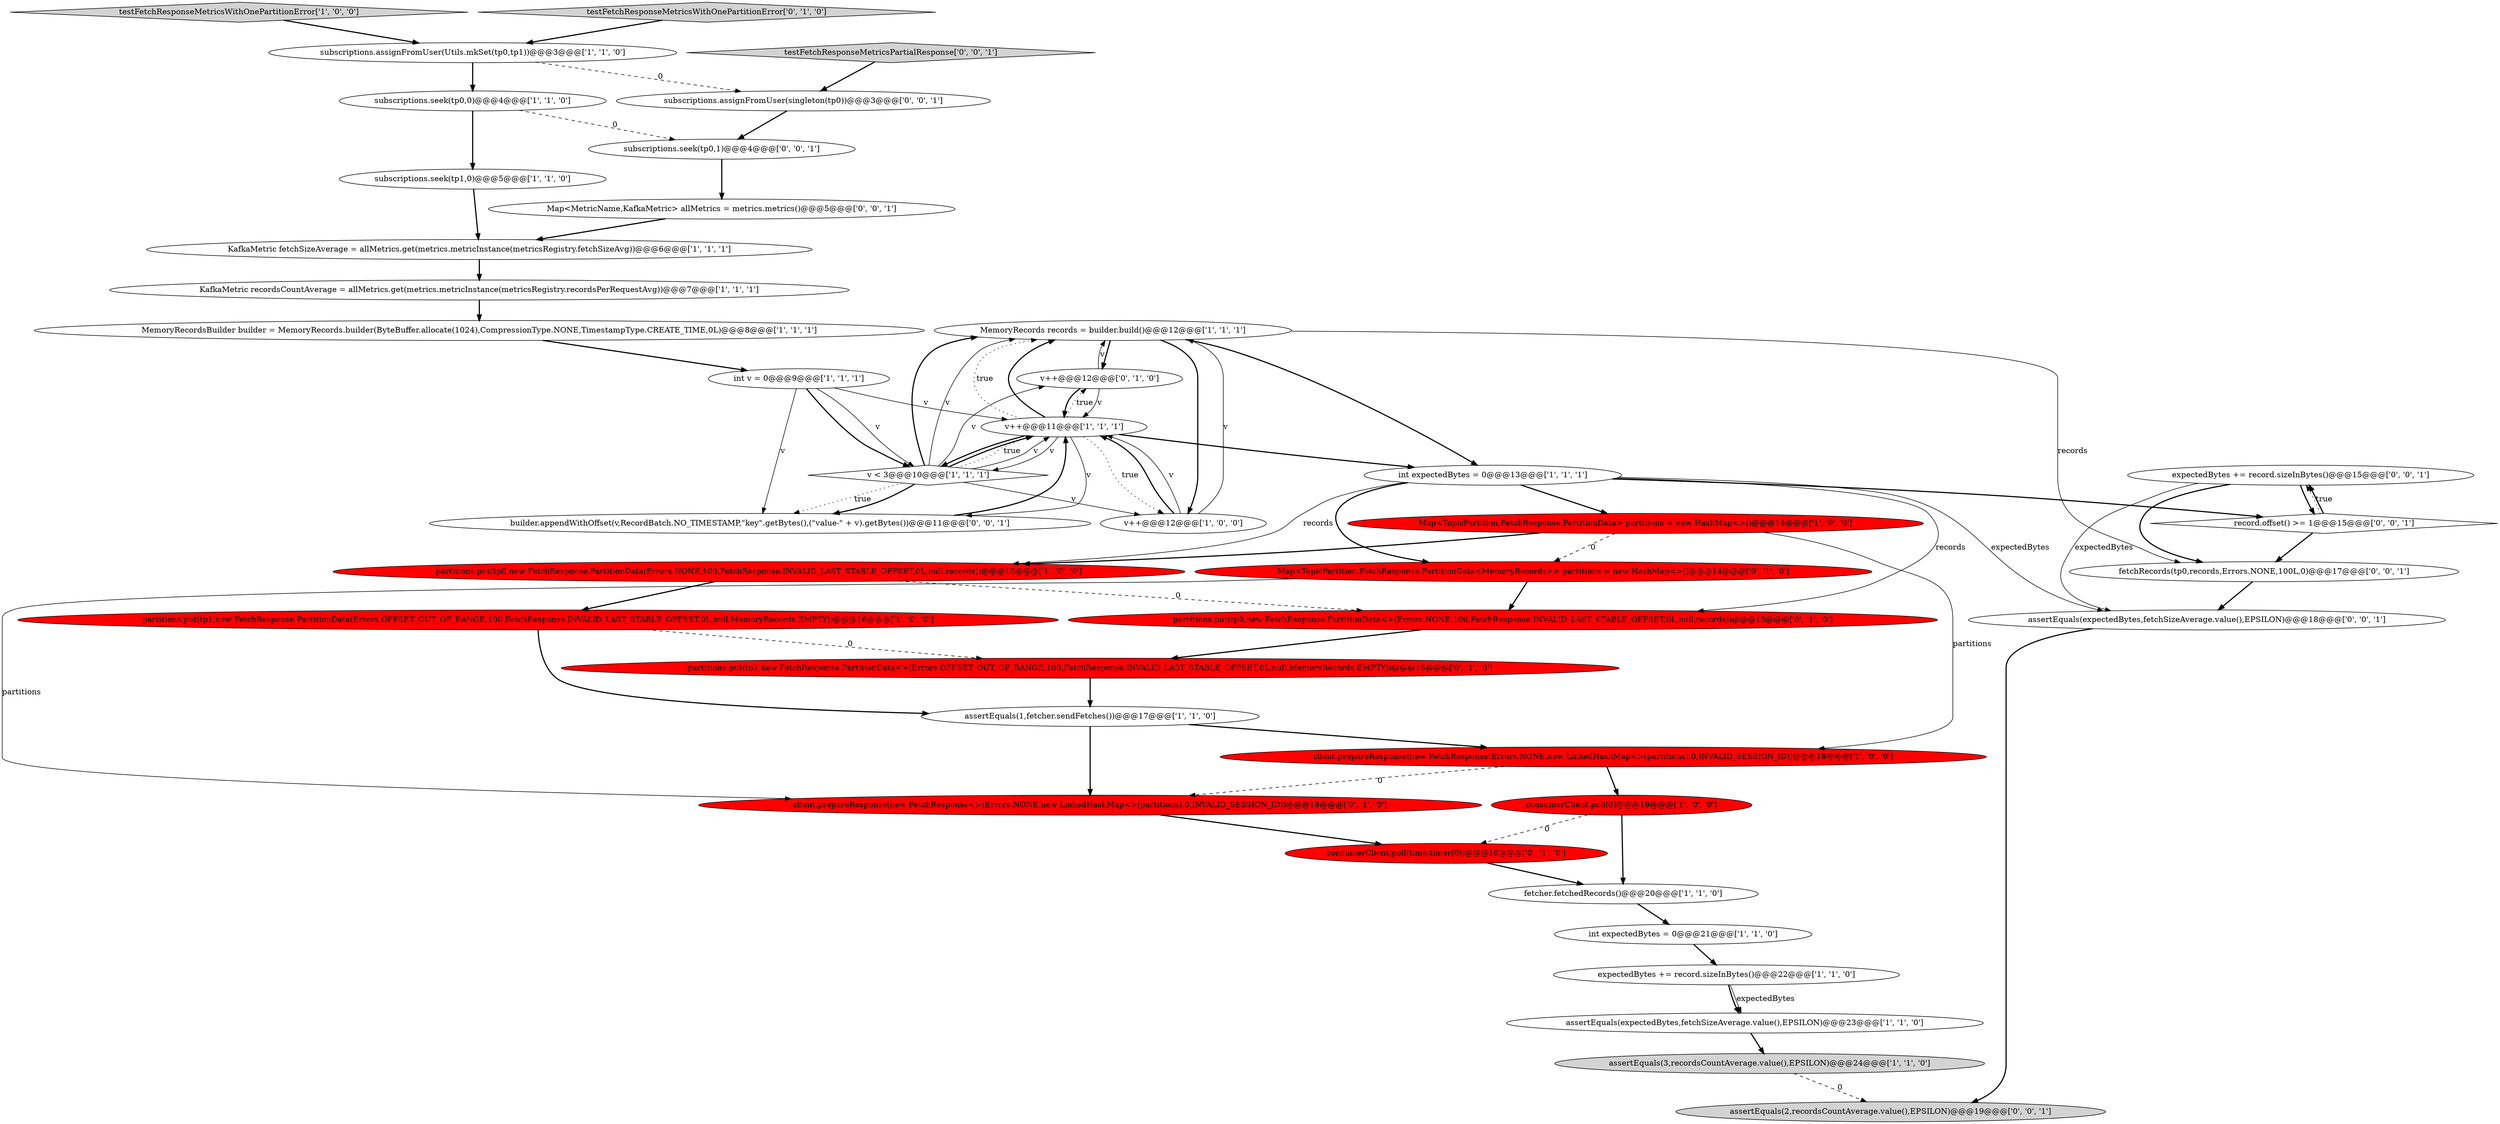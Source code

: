 digraph {
16 [style = filled, label = "Map<TopicPartition,FetchResponse.PartitionData> partitions = new HashMap<>()@@@14@@@['1', '0', '0']", fillcolor = red, shape = ellipse image = "AAA1AAABBB1BBB"];
11 [style = filled, label = "assertEquals(3,recordsCountAverage.value(),EPSILON)@@@24@@@['1', '1', '0']", fillcolor = lightgray, shape = ellipse image = "AAA0AAABBB1BBB"];
30 [style = filled, label = "consumerClient.poll(time.timer(0))@@@19@@@['0', '1', '0']", fillcolor = red, shape = ellipse image = "AAA1AAABBB2BBB"];
35 [style = filled, label = "expectedBytes += record.sizeInBytes()@@@15@@@['0', '0', '1']", fillcolor = white, shape = ellipse image = "AAA0AAABBB3BBB"];
23 [style = filled, label = "subscriptions.seek(tp1,0)@@@5@@@['1', '1', '0']", fillcolor = white, shape = ellipse image = "AAA0AAABBB1BBB"];
7 [style = filled, label = "assertEquals(1,fetcher.sendFetches())@@@17@@@['1', '1', '0']", fillcolor = white, shape = ellipse image = "AAA0AAABBB1BBB"];
8 [style = filled, label = "MemoryRecords records = builder.build()@@@12@@@['1', '1', '1']", fillcolor = white, shape = ellipse image = "AAA0AAABBB1BBB"];
37 [style = filled, label = "testFetchResponseMetricsPartialResponse['0', '0', '1']", fillcolor = lightgray, shape = diamond image = "AAA0AAABBB3BBB"];
13 [style = filled, label = "fetcher.fetchedRecords()@@@20@@@['1', '1', '0']", fillcolor = white, shape = ellipse image = "AAA0AAABBB1BBB"];
9 [style = filled, label = "testFetchResponseMetricsWithOnePartitionError['1', '0', '0']", fillcolor = lightgray, shape = diamond image = "AAA0AAABBB1BBB"];
14 [style = filled, label = "int v = 0@@@9@@@['1', '1', '1']", fillcolor = white, shape = ellipse image = "AAA0AAABBB1BBB"];
29 [style = filled, label = "client.prepareResponse(new FetchResponse<>(Errors.NONE,new LinkedHashMap<>(partitions),0,INVALID_SESSION_ID))@@@18@@@['0', '1', '0']", fillcolor = red, shape = ellipse image = "AAA1AAABBB2BBB"];
10 [style = filled, label = "consumerClient.poll(0)@@@19@@@['1', '0', '0']", fillcolor = red, shape = ellipse image = "AAA1AAABBB1BBB"];
36 [style = filled, label = "subscriptions.assignFromUser(singleton(tp0))@@@3@@@['0', '0', '1']", fillcolor = white, shape = ellipse image = "AAA0AAABBB3BBB"];
1 [style = filled, label = "v < 3@@@10@@@['1', '1', '1']", fillcolor = white, shape = diamond image = "AAA0AAABBB1BBB"];
21 [style = filled, label = "MemoryRecordsBuilder builder = MemoryRecords.builder(ByteBuffer.allocate(1024),CompressionType.NONE,TimestampType.CREATE_TIME,0L)@@@8@@@['1', '1', '1']", fillcolor = white, shape = ellipse image = "AAA0AAABBB1BBB"];
24 [style = filled, label = "v++@@@12@@@['0', '1', '0']", fillcolor = white, shape = ellipse image = "AAA0AAABBB2BBB"];
22 [style = filled, label = "subscriptions.seek(tp0,0)@@@4@@@['1', '1', '0']", fillcolor = white, shape = ellipse image = "AAA0AAABBB1BBB"];
17 [style = filled, label = "int expectedBytes = 0@@@21@@@['1', '1', '0']", fillcolor = white, shape = ellipse image = "AAA0AAABBB1BBB"];
4 [style = filled, label = "int expectedBytes = 0@@@13@@@['1', '1', '1']", fillcolor = white, shape = ellipse image = "AAA0AAABBB1BBB"];
40 [style = filled, label = "assertEquals(2,recordsCountAverage.value(),EPSILON)@@@19@@@['0', '0', '1']", fillcolor = lightgray, shape = ellipse image = "AAA0AAABBB3BBB"];
34 [style = filled, label = "assertEquals(expectedBytes,fetchSizeAverage.value(),EPSILON)@@@18@@@['0', '0', '1']", fillcolor = white, shape = ellipse image = "AAA0AAABBB3BBB"];
18 [style = filled, label = "partitions.put(tp1,new FetchResponse.PartitionData(Errors.OFFSET_OUT_OF_RANGE,100,FetchResponse.INVALID_LAST_STABLE_OFFSET,0L,null,MemoryRecords.EMPTY))@@@16@@@['1', '0', '0']", fillcolor = red, shape = ellipse image = "AAA1AAABBB1BBB"];
5 [style = filled, label = "assertEquals(expectedBytes,fetchSizeAverage.value(),EPSILON)@@@23@@@['1', '1', '0']", fillcolor = white, shape = ellipse image = "AAA0AAABBB1BBB"];
31 [style = filled, label = "Map<MetricName,KafkaMetric> allMetrics = metrics.metrics()@@@5@@@['0', '0', '1']", fillcolor = white, shape = ellipse image = "AAA0AAABBB3BBB"];
38 [style = filled, label = "record.offset() >= 1@@@15@@@['0', '0', '1']", fillcolor = white, shape = diamond image = "AAA0AAABBB3BBB"];
28 [style = filled, label = "testFetchResponseMetricsWithOnePartitionError['0', '1', '0']", fillcolor = lightgray, shape = diamond image = "AAA0AAABBB2BBB"];
15 [style = filled, label = "client.prepareResponse(new FetchResponse(Errors.NONE,new LinkedHashMap<>(partitions),0,INVALID_SESSION_ID))@@@18@@@['1', '0', '0']", fillcolor = red, shape = ellipse image = "AAA1AAABBB1BBB"];
26 [style = filled, label = "partitions.put(tp0,new FetchResponse.PartitionData<>(Errors.NONE,100,FetchResponse.INVALID_LAST_STABLE_OFFSET,0L,null,records))@@@15@@@['0', '1', '0']", fillcolor = red, shape = ellipse image = "AAA1AAABBB2BBB"];
0 [style = filled, label = "subscriptions.assignFromUser(Utils.mkSet(tp0,tp1))@@@3@@@['1', '1', '0']", fillcolor = white, shape = ellipse image = "AAA0AAABBB1BBB"];
12 [style = filled, label = "expectedBytes += record.sizeInBytes()@@@22@@@['1', '1', '0']", fillcolor = white, shape = ellipse image = "AAA0AAABBB1BBB"];
39 [style = filled, label = "subscriptions.seek(tp0,1)@@@4@@@['0', '0', '1']", fillcolor = white, shape = ellipse image = "AAA0AAABBB3BBB"];
32 [style = filled, label = "builder.appendWithOffset(v,RecordBatch.NO_TIMESTAMP,\"key\".getBytes(),(\"value-\" + v).getBytes())@@@11@@@['0', '0', '1']", fillcolor = white, shape = ellipse image = "AAA0AAABBB3BBB"];
19 [style = filled, label = "KafkaMetric fetchSizeAverage = allMetrics.get(metrics.metricInstance(metricsRegistry.fetchSizeAvg))@@@6@@@['1', '1', '1']", fillcolor = white, shape = ellipse image = "AAA0AAABBB1BBB"];
6 [style = filled, label = "v++@@@11@@@['1', '1', '1']", fillcolor = white, shape = ellipse image = "AAA0AAABBB1BBB"];
3 [style = filled, label = "partitions.put(tp0,new FetchResponse.PartitionData(Errors.NONE,100,FetchResponse.INVALID_LAST_STABLE_OFFSET,0L,null,records))@@@15@@@['1', '0', '0']", fillcolor = red, shape = ellipse image = "AAA1AAABBB1BBB"];
2 [style = filled, label = "v++@@@12@@@['1', '0', '0']", fillcolor = white, shape = ellipse image = "AAA0AAABBB1BBB"];
20 [style = filled, label = "KafkaMetric recordsCountAverage = allMetrics.get(metrics.metricInstance(metricsRegistry.recordsPerRequestAvg))@@@7@@@['1', '1', '1']", fillcolor = white, shape = ellipse image = "AAA0AAABBB1BBB"];
25 [style = filled, label = "Map<TopicPartition,FetchResponse.PartitionData<MemoryRecords>> partitions = new HashMap<>()@@@14@@@['0', '1', '0']", fillcolor = red, shape = ellipse image = "AAA1AAABBB2BBB"];
27 [style = filled, label = "partitions.put(tp1,new FetchResponse.PartitionData<>(Errors.OFFSET_OUT_OF_RANGE,100,FetchResponse.INVALID_LAST_STABLE_OFFSET,0L,null,MemoryRecords.EMPTY))@@@16@@@['0', '1', '0']", fillcolor = red, shape = ellipse image = "AAA1AAABBB2BBB"];
33 [style = filled, label = "fetchRecords(tp0,records,Errors.NONE,100L,0)@@@17@@@['0', '0', '1']", fillcolor = white, shape = ellipse image = "AAA0AAABBB3BBB"];
4->26 [style = solid, label="records"];
35->34 [style = solid, label="expectedBytes"];
16->15 [style = solid, label="partitions"];
15->10 [style = bold, label=""];
30->13 [style = bold, label=""];
12->5 [style = bold, label=""];
4->25 [style = bold, label=""];
29->30 [style = bold, label=""];
11->40 [style = dashed, label="0"];
2->6 [style = bold, label=""];
32->6 [style = bold, label=""];
6->32 [style = solid, label="v"];
3->18 [style = bold, label=""];
28->0 [style = bold, label=""];
13->17 [style = bold, label=""];
39->31 [style = bold, label=""];
27->7 [style = bold, label=""];
1->6 [style = dotted, label="true"];
12->5 [style = solid, label="expectedBytes"];
35->38 [style = bold, label=""];
8->4 [style = bold, label=""];
0->36 [style = dashed, label="0"];
4->16 [style = bold, label=""];
14->1 [style = solid, label="v"];
7->29 [style = bold, label=""];
16->3 [style = bold, label=""];
14->6 [style = solid, label="v"];
4->38 [style = bold, label=""];
2->8 [style = solid, label="v"];
37->36 [style = bold, label=""];
14->32 [style = solid, label="v"];
16->25 [style = dashed, label="0"];
19->20 [style = bold, label=""];
1->24 [style = solid, label="v"];
4->3 [style = solid, label="records"];
15->29 [style = dashed, label="0"];
22->23 [style = bold, label=""];
1->32 [style = dotted, label="true"];
4->34 [style = solid, label="expectedBytes"];
6->4 [style = bold, label=""];
26->27 [style = bold, label=""];
1->6 [style = solid, label="v"];
25->26 [style = bold, label=""];
1->32 [style = bold, label=""];
5->11 [style = bold, label=""];
18->7 [style = bold, label=""];
38->35 [style = bold, label=""];
38->33 [style = bold, label=""];
2->6 [style = solid, label="v"];
8->24 [style = bold, label=""];
6->24 [style = dotted, label="true"];
1->8 [style = bold, label=""];
34->40 [style = bold, label=""];
3->26 [style = dashed, label="0"];
18->27 [style = dashed, label="0"];
8->33 [style = solid, label="records"];
25->29 [style = solid, label="partitions"];
36->39 [style = bold, label=""];
6->1 [style = bold, label=""];
17->12 [style = bold, label=""];
1->6 [style = bold, label=""];
6->2 [style = dotted, label="true"];
10->30 [style = dashed, label="0"];
1->8 [style = solid, label="v"];
8->2 [style = bold, label=""];
10->13 [style = bold, label=""];
6->8 [style = dotted, label="true"];
23->19 [style = bold, label=""];
7->15 [style = bold, label=""];
6->1 [style = solid, label="v"];
31->19 [style = bold, label=""];
21->14 [style = bold, label=""];
1->2 [style = solid, label="v"];
24->8 [style = solid, label="v"];
9->0 [style = bold, label=""];
35->33 [style = bold, label=""];
14->1 [style = bold, label=""];
20->21 [style = bold, label=""];
38->35 [style = dotted, label="true"];
0->22 [style = bold, label=""];
6->8 [style = bold, label=""];
22->39 [style = dashed, label="0"];
24->6 [style = solid, label="v"];
24->6 [style = bold, label=""];
33->34 [style = bold, label=""];
}
